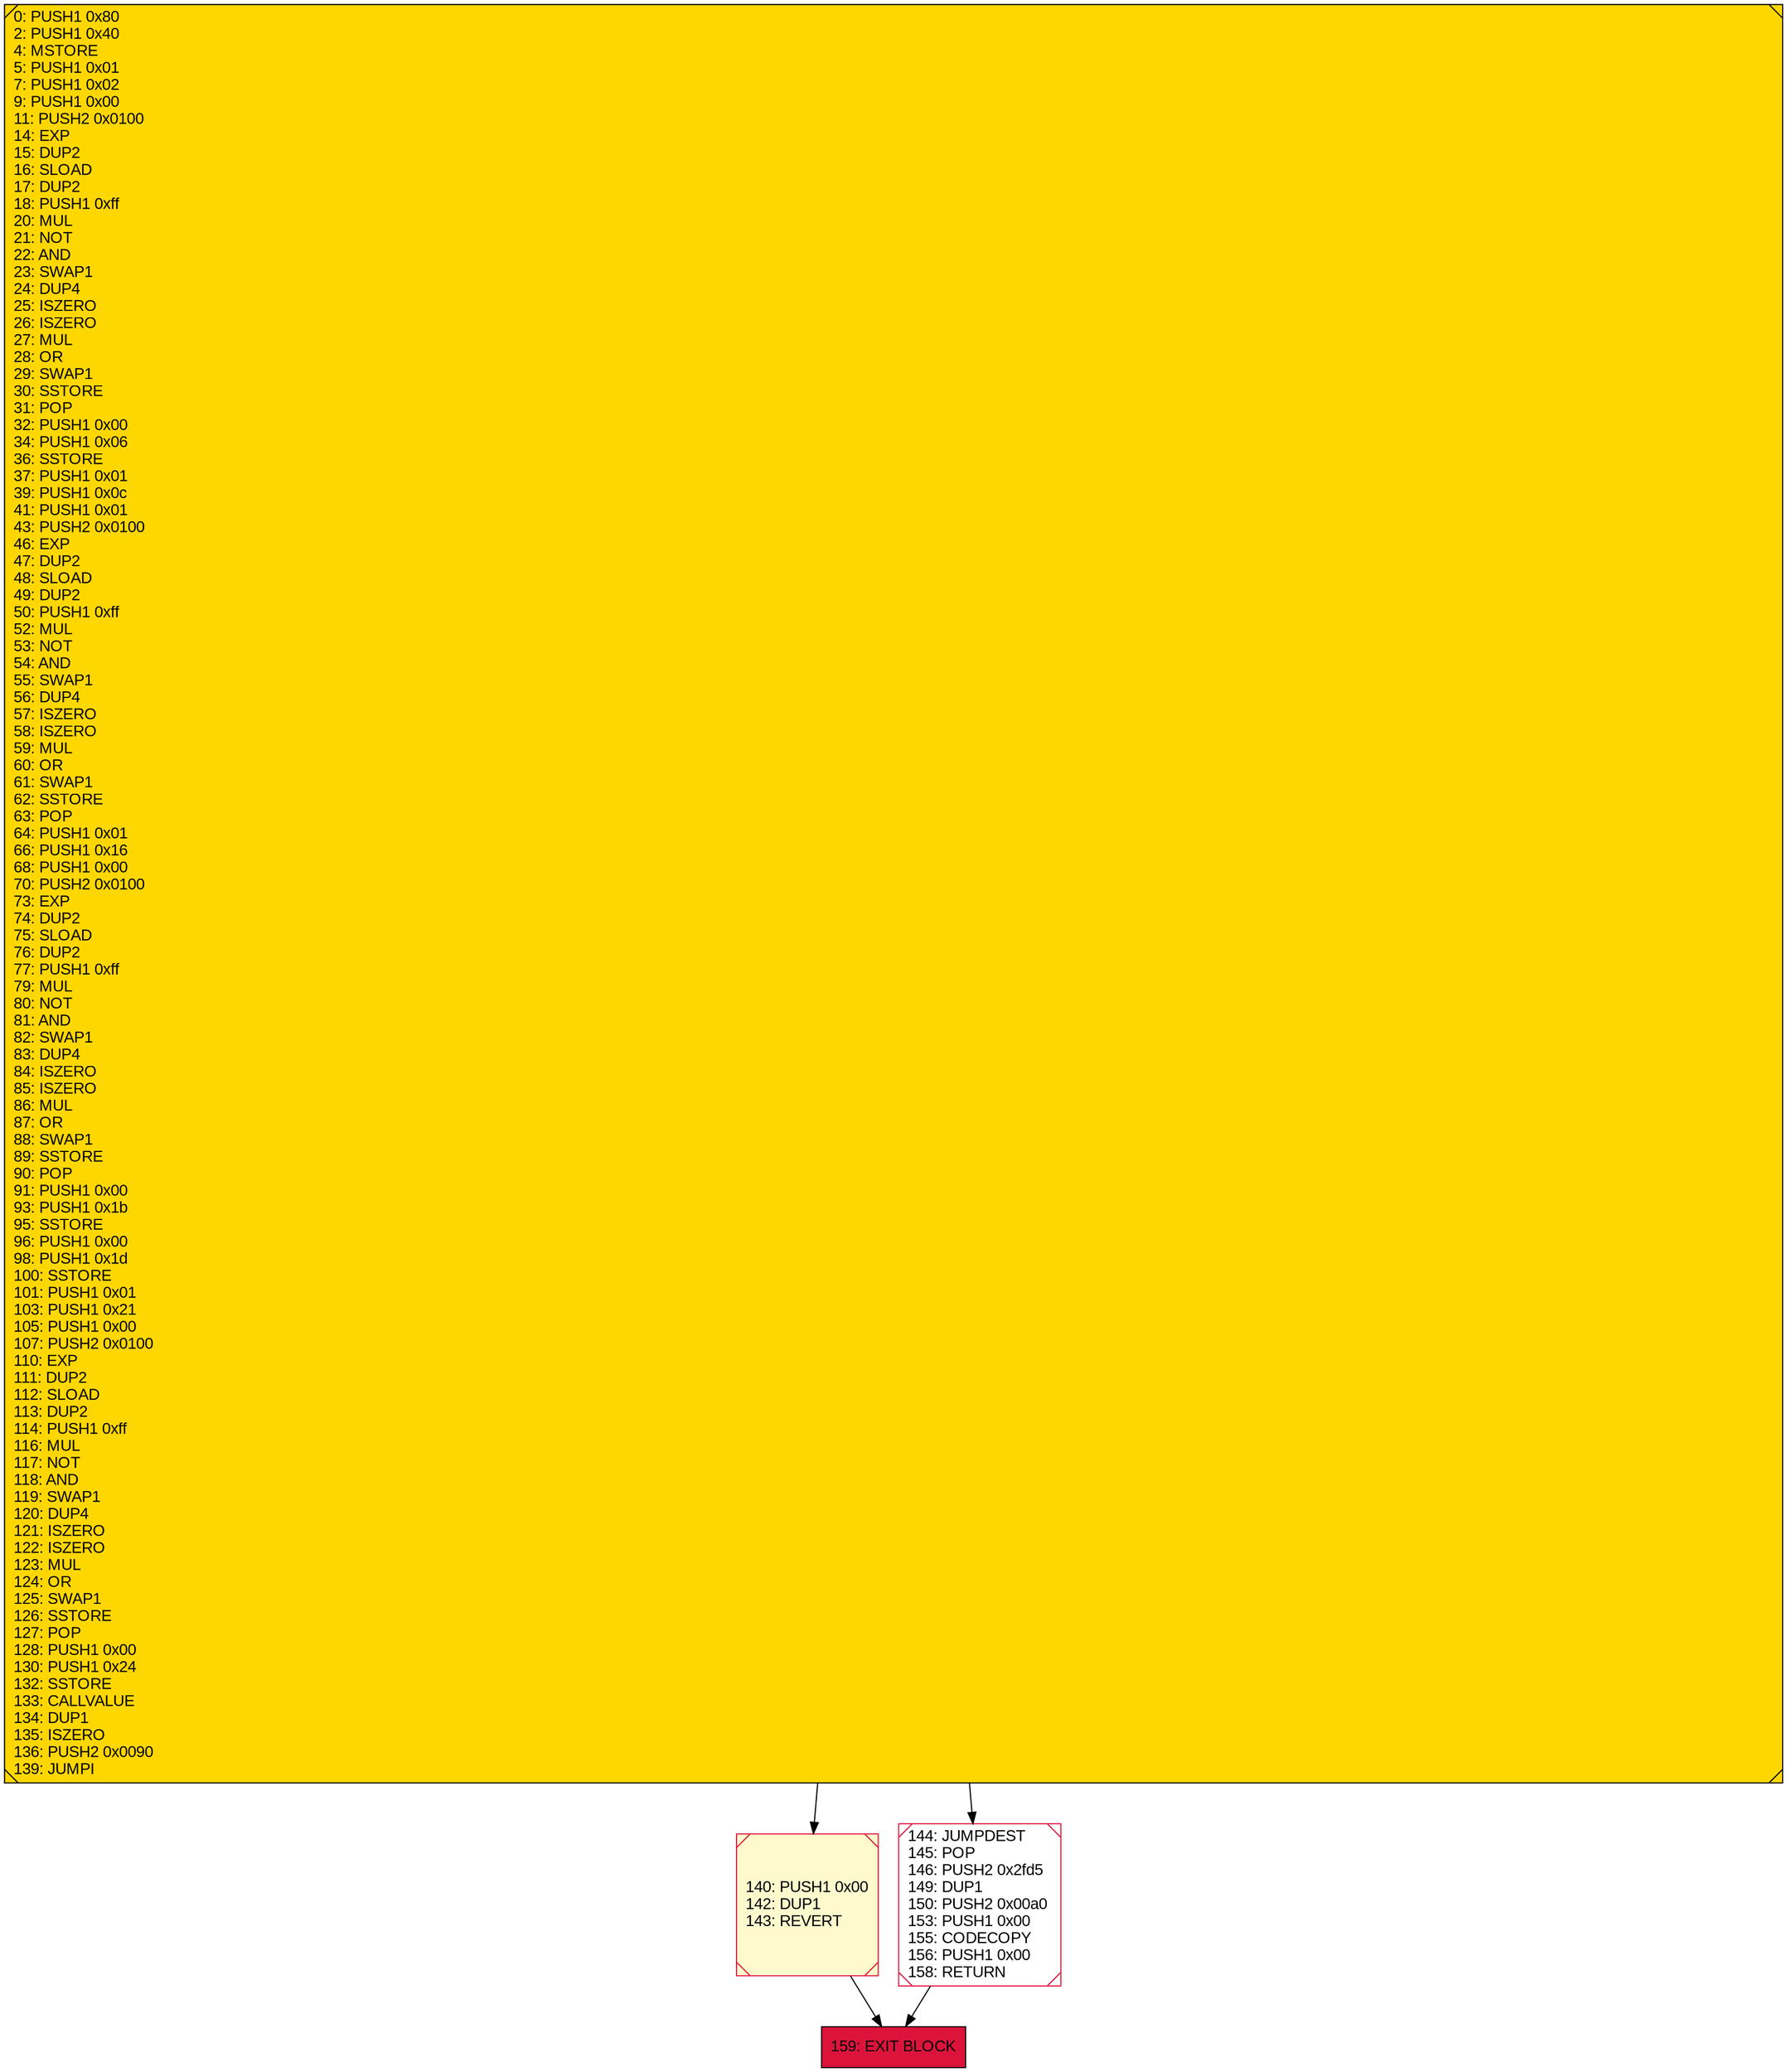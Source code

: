 digraph G {
bgcolor=transparent rankdir=UD;
node [shape=box style=filled color=black fillcolor=white fontname=arial fontcolor=black];
0 [label="0: PUSH1 0x80\l2: PUSH1 0x40\l4: MSTORE\l5: PUSH1 0x01\l7: PUSH1 0x02\l9: PUSH1 0x00\l11: PUSH2 0x0100\l14: EXP\l15: DUP2\l16: SLOAD\l17: DUP2\l18: PUSH1 0xff\l20: MUL\l21: NOT\l22: AND\l23: SWAP1\l24: DUP4\l25: ISZERO\l26: ISZERO\l27: MUL\l28: OR\l29: SWAP1\l30: SSTORE\l31: POP\l32: PUSH1 0x00\l34: PUSH1 0x06\l36: SSTORE\l37: PUSH1 0x01\l39: PUSH1 0x0c\l41: PUSH1 0x01\l43: PUSH2 0x0100\l46: EXP\l47: DUP2\l48: SLOAD\l49: DUP2\l50: PUSH1 0xff\l52: MUL\l53: NOT\l54: AND\l55: SWAP1\l56: DUP4\l57: ISZERO\l58: ISZERO\l59: MUL\l60: OR\l61: SWAP1\l62: SSTORE\l63: POP\l64: PUSH1 0x01\l66: PUSH1 0x16\l68: PUSH1 0x00\l70: PUSH2 0x0100\l73: EXP\l74: DUP2\l75: SLOAD\l76: DUP2\l77: PUSH1 0xff\l79: MUL\l80: NOT\l81: AND\l82: SWAP1\l83: DUP4\l84: ISZERO\l85: ISZERO\l86: MUL\l87: OR\l88: SWAP1\l89: SSTORE\l90: POP\l91: PUSH1 0x00\l93: PUSH1 0x1b\l95: SSTORE\l96: PUSH1 0x00\l98: PUSH1 0x1d\l100: SSTORE\l101: PUSH1 0x01\l103: PUSH1 0x21\l105: PUSH1 0x00\l107: PUSH2 0x0100\l110: EXP\l111: DUP2\l112: SLOAD\l113: DUP2\l114: PUSH1 0xff\l116: MUL\l117: NOT\l118: AND\l119: SWAP1\l120: DUP4\l121: ISZERO\l122: ISZERO\l123: MUL\l124: OR\l125: SWAP1\l126: SSTORE\l127: POP\l128: PUSH1 0x00\l130: PUSH1 0x24\l132: SSTORE\l133: CALLVALUE\l134: DUP1\l135: ISZERO\l136: PUSH2 0x0090\l139: JUMPI\l" fillcolor=lemonchiffon shape=Msquare fillcolor=gold ];
140 [label="140: PUSH1 0x00\l142: DUP1\l143: REVERT\l" fillcolor=lemonchiffon shape=Msquare color=crimson ];
144 [label="144: JUMPDEST\l145: POP\l146: PUSH2 0x2fd5\l149: DUP1\l150: PUSH2 0x00a0\l153: PUSH1 0x00\l155: CODECOPY\l156: PUSH1 0x00\l158: RETURN\l" shape=Msquare color=crimson ];
159 [label="159: EXIT BLOCK\l" fillcolor=crimson ];
140 -> 159;
144 -> 159;
0 -> 140;
0 -> 144;
}